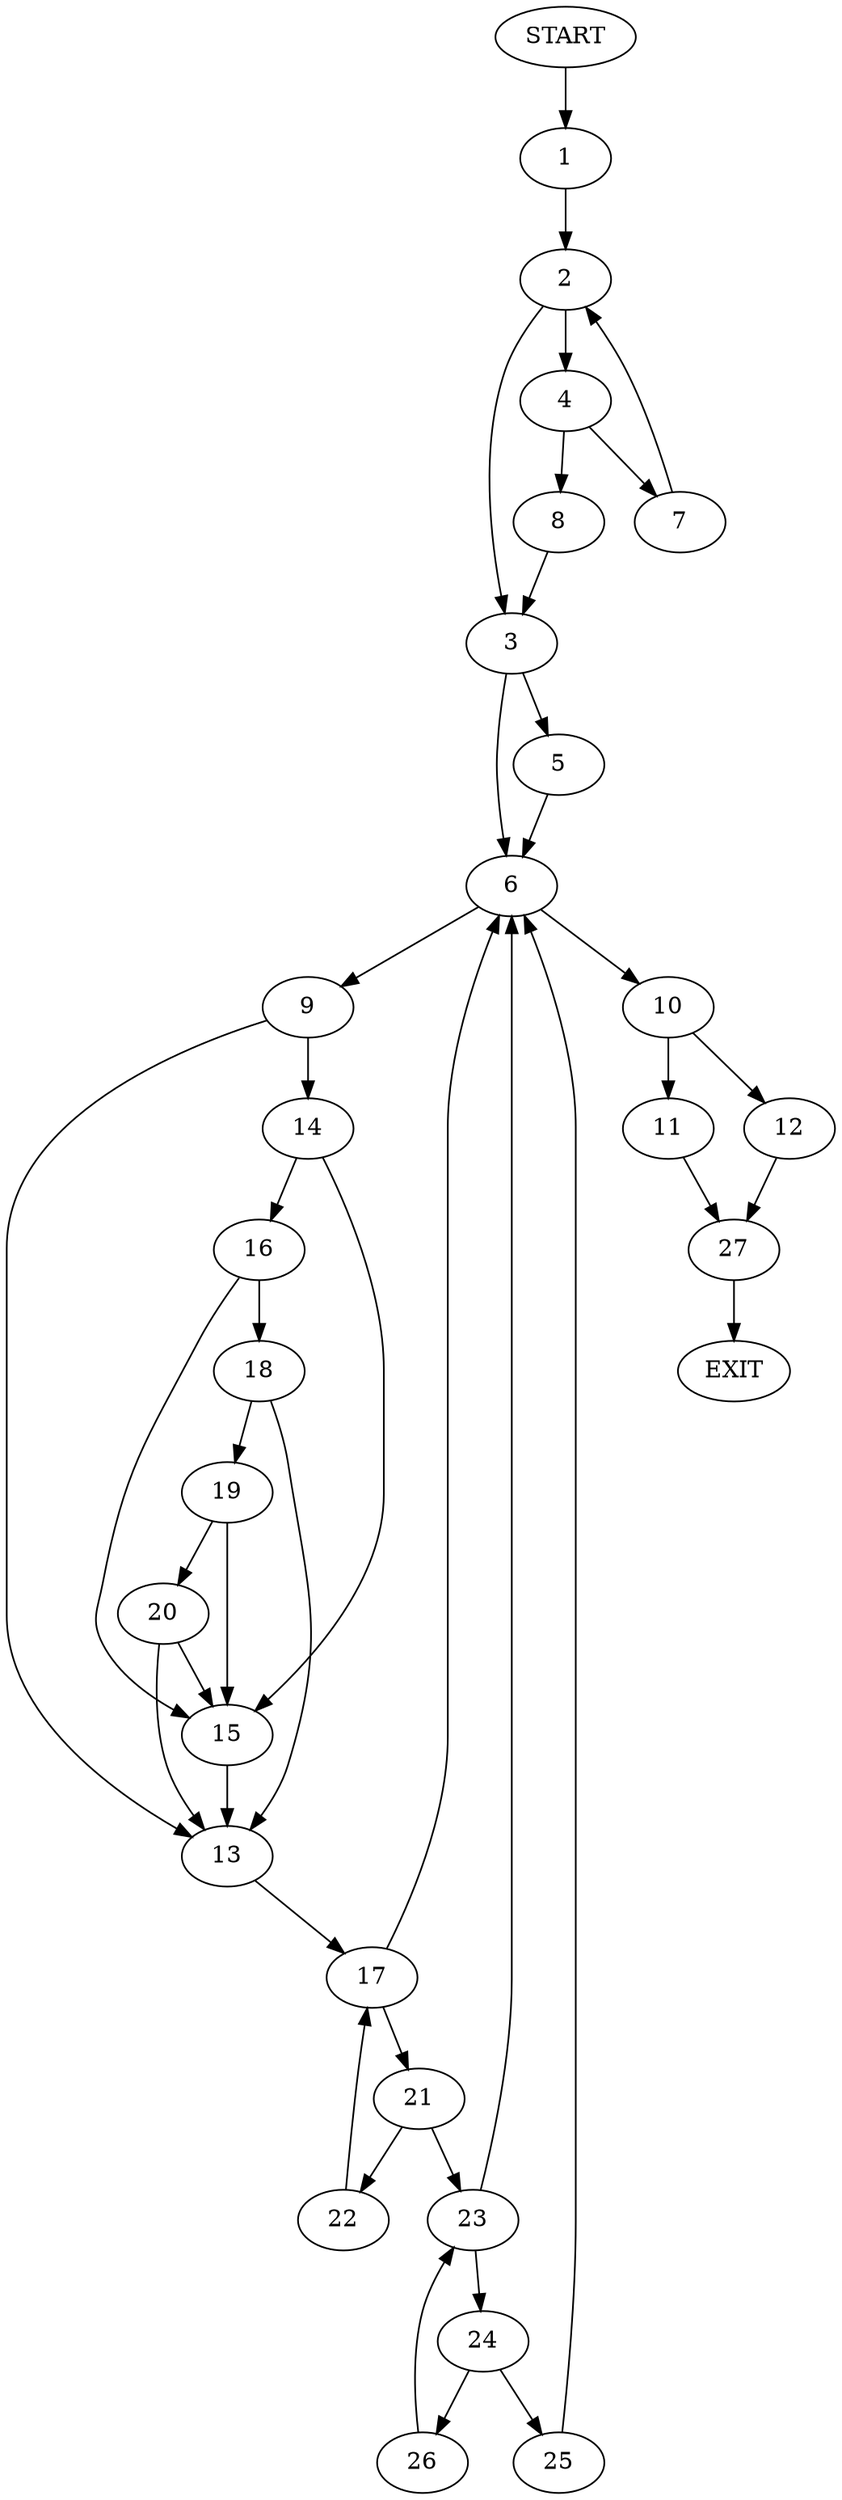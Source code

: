 digraph {
0 [label="START"]
28 [label="EXIT"]
0 -> 1
1 -> 2
2 -> 3
2 -> 4
3 -> 5
3 -> 6
4 -> 7
4 -> 8
7 -> 2
8 -> 3
6 -> 9
6 -> 10
5 -> 6
10 -> 11
10 -> 12
9 -> 13
9 -> 14
14 -> 15
14 -> 16
13 -> 17
16 -> 18
16 -> 15
15 -> 13
18 -> 19
18 -> 13
19 -> 20
19 -> 15
20 -> 15
20 -> 13
17 -> 21
17 -> 6
21 -> 22
21 -> 23
23 -> 24
23 -> 6
22 -> 17
24 -> 25
24 -> 26
26 -> 23
25 -> 6
11 -> 27
12 -> 27
27 -> 28
}
